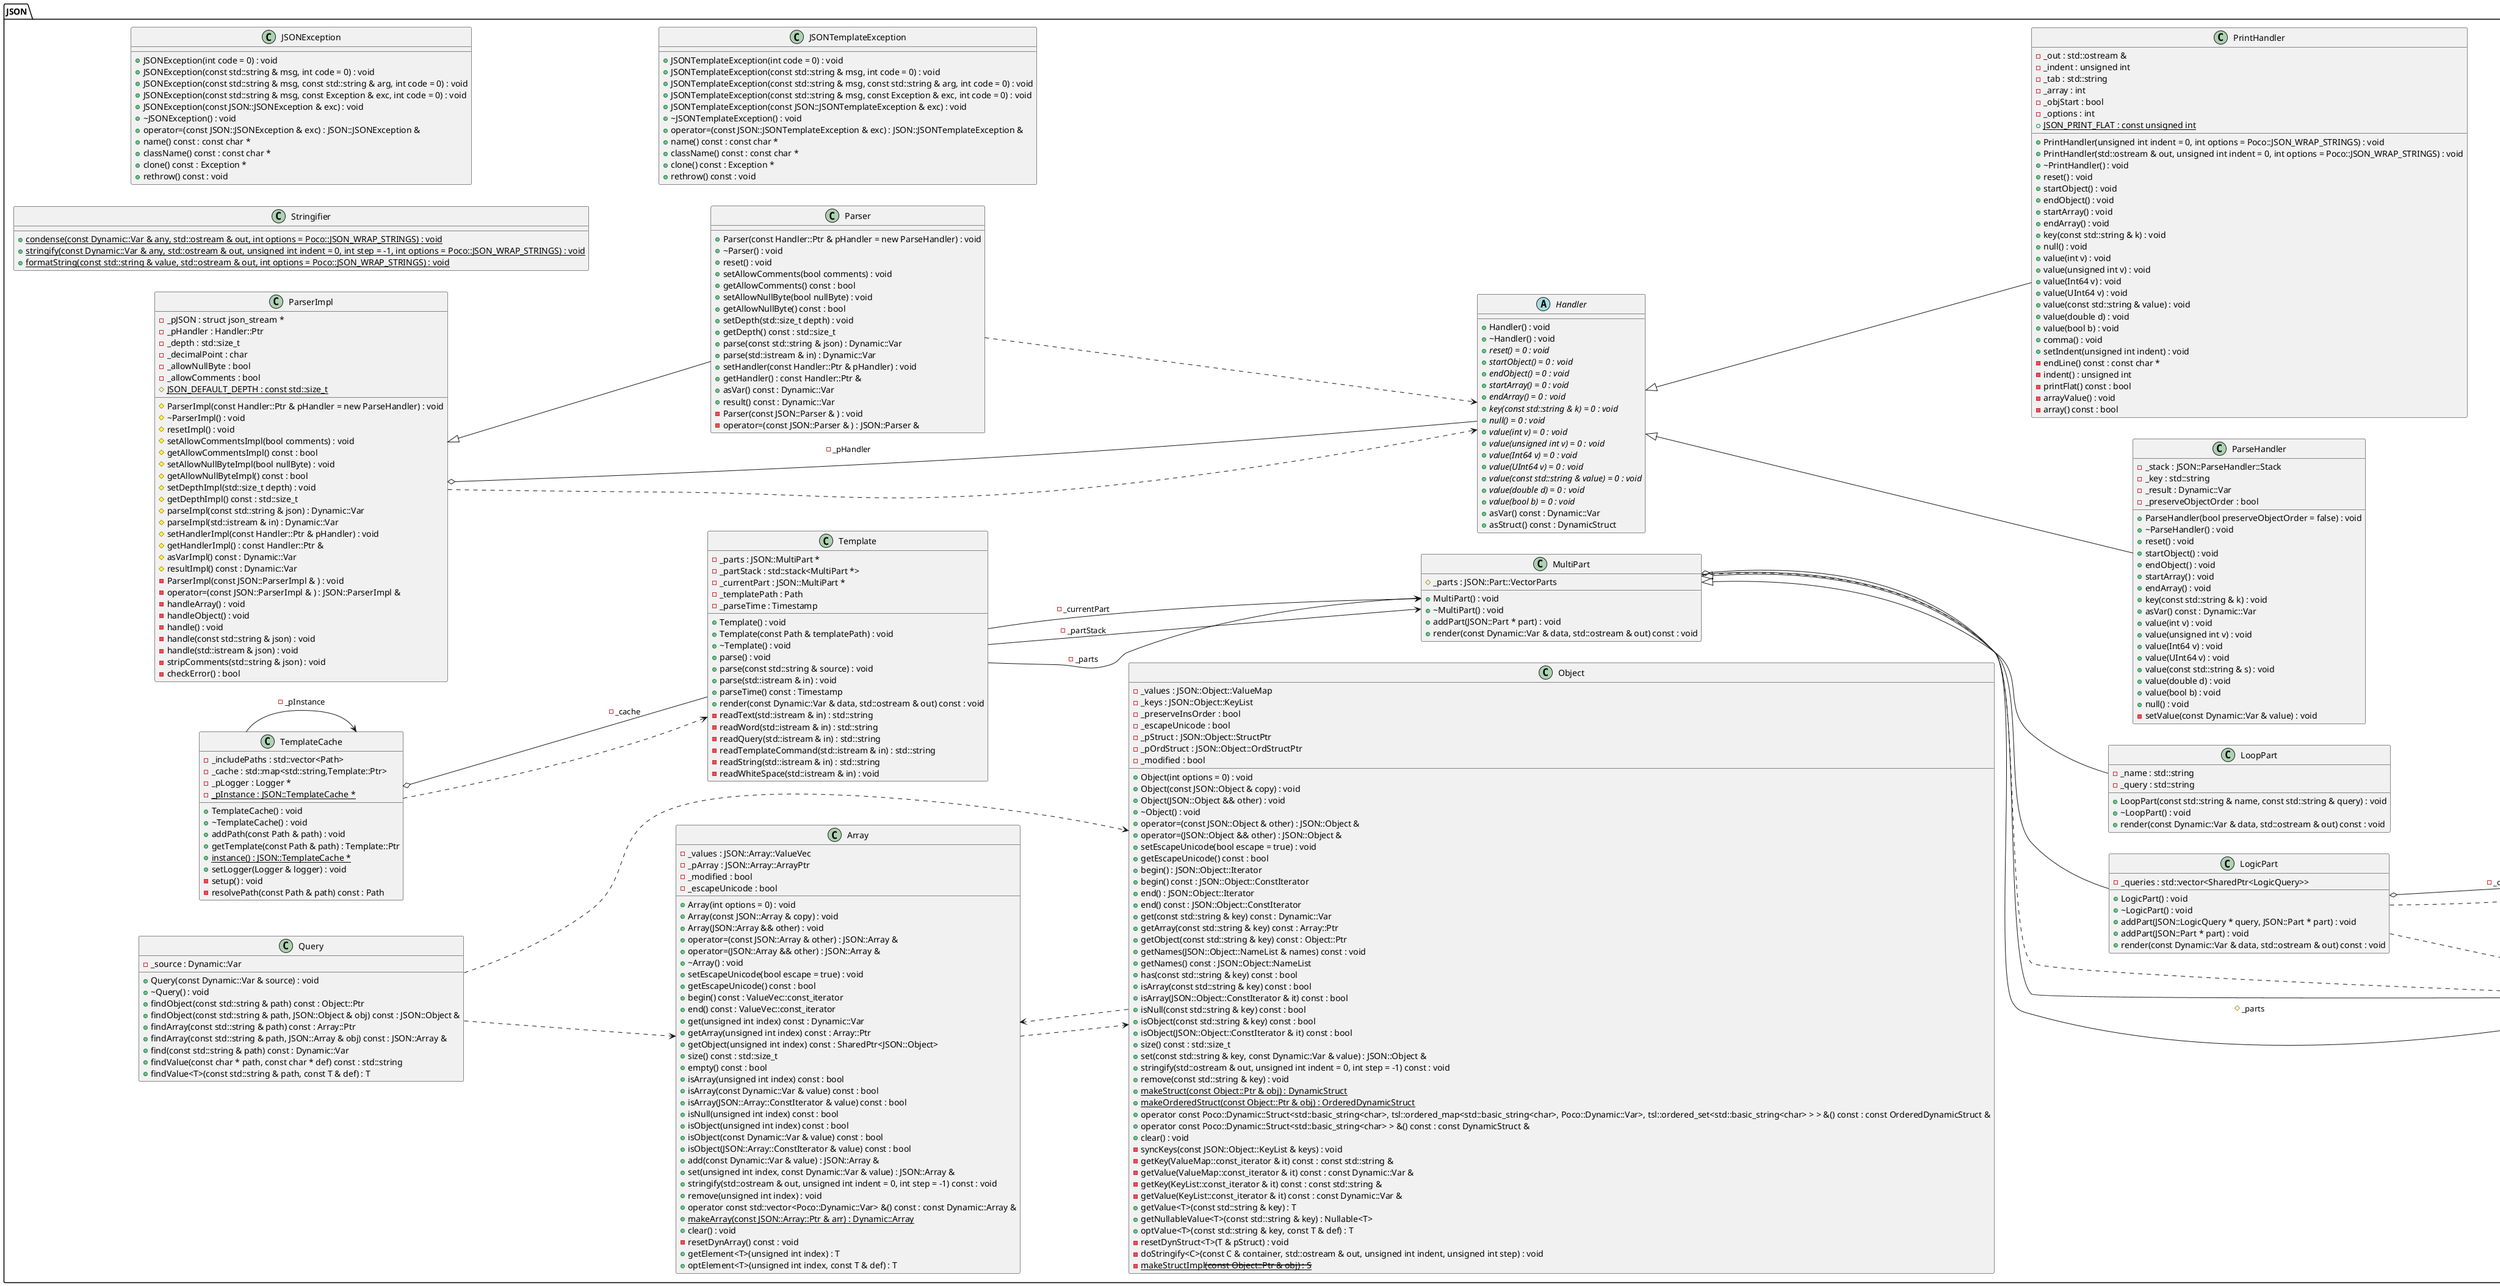 @startuml
left to right direction
package [JSON] as C_0000719235354874533729 {
class "Array" as C_0000072500838975006454
class C_0000072500838975006454 [[https://github.com/pocoproject/poco/blob/9fc117d585e552ae3327b56900df9cc40653d574/JSON/include/Poco/JSON/Array.h#L35{Array}]] {
+Array(int options = 0) : void
+Array(const JSON::Array & copy) : void
+Array(JSON::Array && other) : void
+operator=(const JSON::Array & other) : JSON::Array &
+operator=(JSON::Array && other) : JSON::Array &
+~Array() : void
+setEscapeUnicode(bool escape = true) : void
+getEscapeUnicode() const : bool
+begin() const : ValueVec::const_iterator
+end() const : ValueVec::const_iterator
+get(unsigned int index) const : Dynamic::Var
+getArray(unsigned int index) const : Array::Ptr
+getObject(unsigned int index) const : SharedPtr<JSON::Object>
+size() const : std::size_t
+empty() const : bool
+isArray(unsigned int index) const : bool
+isArray(const Dynamic::Var & value) const : bool
+isArray(JSON::Array::ConstIterator & value) const : bool
+isNull(unsigned int index) const : bool
+isObject(unsigned int index) const : bool
+isObject(const Dynamic::Var & value) const : bool
+isObject(JSON::Array::ConstIterator & value) const : bool
+add(const Dynamic::Var & value) : JSON::Array &
+set(unsigned int index, const Dynamic::Var & value) : JSON::Array &
+stringify(std::ostream & out, unsigned int indent = 0, int step = -1) const : void
+remove(unsigned int index) : void
+operator const std::vector<Poco::Dynamic::Var> &() const : const Dynamic::Array &
{static} +makeArray(const JSON::Array::Ptr & arr) : Dynamic::Array
+clear() : void
-resetDynArray() const : void
+getElement<T>(unsigned int index) : T
+optElement<T>(unsigned int index, const T & def) : T
-_values : JSON::Array::ValueVec [[[https://github.com/pocoproject/poco/blob/9fc117d585e552ae3327b56900df9cc40653d574/JSON/include/Poco/JSON/Array.h#L201{_values}]]]
-_pArray : JSON::Array::ArrayPtr [[[https://github.com/pocoproject/poco/blob/9fc117d585e552ae3327b56900df9cc40653d574/JSON/include/Poco/JSON/Array.h#L202{_pArray}]]]
-_modified : bool [[[https://github.com/pocoproject/poco/blob/9fc117d585e552ae3327b56900df9cc40653d574/JSON/include/Poco/JSON/Array.h#L203{_modified}]]]
-_escapeUnicode : bool [[[https://github.com/pocoproject/poco/blob/9fc117d585e552ae3327b56900df9cc40653d574/JSON/include/Poco/JSON/Array.h#L208{_escapeUnicode}]]]
}
class "Stringifier" as C_0001436460347683871975
class C_0001436460347683871975 [[https://github.com/pocoproject/poco/blob/9fc117d585e552ae3327b56900df9cc40653d574/JSON/include/Poco/JSON/Stringifier.h#L31{Stringifier}]] {
{static} +condense(const Dynamic::Var & any, std::ostream & out, int options = Poco::JSON_WRAP_STRINGS) : void
{static} +stringify(const Dynamic::Var & any, std::ostream & out, unsigned int indent = 0, int step = -1, int options = Poco::JSON_WRAP_STRINGS) : void
{static} +formatString(const std::string & value, std::ostream & out, int options = Poco::JSON_WRAP_STRINGS) : void
}
class "Object" as C_0000424593384549787023
class C_0000424593384549787023 [[https://github.com/pocoproject/poco/blob/9fc117d585e552ae3327b56900df9cc40653d574/JSON/include/Poco/JSON/Object.h#L40{Object}]] {
+Object(int options = 0) : void
+Object(const JSON::Object & copy) : void
+Object(JSON::Object && other) : void
+~Object() : void
+operator=(const JSON::Object & other) : JSON::Object &
+operator=(JSON::Object && other) : JSON::Object &
+setEscapeUnicode(bool escape = true) : void
+getEscapeUnicode() const : bool
+begin() : JSON::Object::Iterator
+begin() const : JSON::Object::ConstIterator
+end() : JSON::Object::Iterator
+end() const : JSON::Object::ConstIterator
+get(const std::string & key) const : Dynamic::Var
+getArray(const std::string & key) const : Array::Ptr
+getObject(const std::string & key) const : Object::Ptr
+getNames(JSON::Object::NameList & names) const : void
+getNames() const : JSON::Object::NameList
+has(const std::string & key) const : bool
+isArray(const std::string & key) const : bool
+isArray(JSON::Object::ConstIterator & it) const : bool
+isNull(const std::string & key) const : bool
+isObject(const std::string & key) const : bool
+isObject(JSON::Object::ConstIterator & it) const : bool
+size() const : std::size_t
+set(const std::string & key, const Dynamic::Var & value) : JSON::Object &
+stringify(std::ostream & out, unsigned int indent = 0, int step = -1) const : void
+remove(const std::string & key) : void
{static} +makeStruct(const Object::Ptr & obj) : DynamicStruct
{static} +makeOrderedStruct(const Object::Ptr & obj) : OrderedDynamicStruct
+operator const Poco::Dynamic::Struct<std::basic_string<char>, tsl::ordered_map<std::basic_string<char>, Poco::Dynamic::Var>, tsl::ordered_set<std::basic_string<char> > > &() const : const OrderedDynamicStruct &
+operator const Poco::Dynamic::Struct<std::basic_string<char> > &() const : const DynamicStruct &
+clear() : void
-syncKeys(const JSON::Object::KeyList & keys) : void
-getKey(ValueMap::const_iterator & it) const : const std::string &
-getValue(ValueMap::const_iterator & it) const : const Dynamic::Var &
-getKey(KeyList::const_iterator & it) const : const std::string &
-getValue(KeyList::const_iterator & it) const : const Dynamic::Var &
+getValue<T>(const std::string & key) : T
+getNullableValue<T>(const std::string & key) : Nullable<T>
+optValue<T>(const std::string & key, const T & def) : T
-resetDynStruct<T>(T & pStruct) : void
-doStringify<C>(const C & container, std::ostream & out, unsigned int indent, unsigned int step) : void
{static} -makeStructImpl<S>(const Object::Ptr & obj) : S
-_values : JSON::Object::ValueMap [[[https://github.com/pocoproject/poco/blob/9fc117d585e552ae3327b56900df9cc40653d574/JSON/include/Poco/JSON/Object.h#L344{_values}]]]
-_keys : JSON::Object::KeyList [[[https://github.com/pocoproject/poco/blob/9fc117d585e552ae3327b56900df9cc40653d574/JSON/include/Poco/JSON/Object.h#L345{_keys}]]]
-_preserveInsOrder : bool [[[https://github.com/pocoproject/poco/blob/9fc117d585e552ae3327b56900df9cc40653d574/JSON/include/Poco/JSON/Object.h#L346{_preserveInsOrder}]]]
-_escapeUnicode : bool [[[https://github.com/pocoproject/poco/blob/9fc117d585e552ae3327b56900df9cc40653d574/JSON/include/Poco/JSON/Object.h#L351{_escapeUnicode}]]]
-_pStruct : JSON::Object::StructPtr [[[https://github.com/pocoproject/poco/blob/9fc117d585e552ae3327b56900df9cc40653d574/JSON/include/Poco/JSON/Object.h#L352{_pStruct}]]]
-_pOrdStruct : JSON::Object::OrdStructPtr [[[https://github.com/pocoproject/poco/blob/9fc117d585e552ae3327b56900df9cc40653d574/JSON/include/Poco/JSON/Object.h#L353{_pOrdStruct}]]]
-_modified : bool [[[https://github.com/pocoproject/poco/blob/9fc117d585e552ae3327b56900df9cc40653d574/JSON/include/Poco/JSON/Object.h#L354{_modified}]]]
}
abstract "Handler" as C_0002170781564733223471
abstract C_0002170781564733223471 [[https://github.com/pocoproject/poco/blob/9fc117d585e552ae3327b56900df9cc40653d574/JSON/include/Poco/JSON/Handler.h#L31{Handler}]] {
+Handler() : void
+~Handler() : void
{abstract} +reset() = 0 : void
{abstract} +startObject() = 0 : void
{abstract} +endObject() = 0 : void
{abstract} +startArray() = 0 : void
{abstract} +endArray() = 0 : void
{abstract} +key(const std::string & k) = 0 : void
{abstract} +null() = 0 : void
{abstract} +value(int v) = 0 : void
{abstract} +value(unsigned int v) = 0 : void
{abstract} +value(Int64 v) = 0 : void
{abstract} +value(UInt64 v) = 0 : void
{abstract} +value(const std::string & value) = 0 : void
{abstract} +value(double d) = 0 : void
{abstract} +value(bool b) = 0 : void
+asVar() const : Dynamic::Var
+asStruct() const : DynamicStruct
}
class "ParseHandler" as C_0001063058512718358175
class C_0001063058512718358175 [[https://github.com/pocoproject/poco/blob/9fc117d585e552ae3327b56900df9cc40653d574/JSON/include/Poco/JSON/ParseHandler.h#L29{ParseHandler}]] {
+ParseHandler(bool preserveObjectOrder = false) : void
+~ParseHandler() : void
+reset() : void
+startObject() : void
+endObject() : void
+startArray() : void
+endArray() : void
+key(const std::string & k) : void
+asVar() const : Dynamic::Var
+value(int v) : void
+value(unsigned int v) : void
+value(Int64 v) : void
+value(UInt64 v) : void
+value(const std::string & s) : void
+value(double d) : void
+value(bool b) : void
+null() : void
-setValue(const Dynamic::Var & value) : void
-_stack : JSON::ParseHandler::Stack [[[https://github.com/pocoproject/poco/blob/9fc117d585e552ae3327b56900df9cc40653d574/JSON/include/Poco/JSON/ParseHandler.h#L99{_stack}]]]
-_key : std::string [[[https://github.com/pocoproject/poco/blob/9fc117d585e552ae3327b56900df9cc40653d574/JSON/include/Poco/JSON/ParseHandler.h#L100{_key}]]]
-_result : Dynamic::Var [[[https://github.com/pocoproject/poco/blob/9fc117d585e552ae3327b56900df9cc40653d574/JSON/include/Poco/JSON/ParseHandler.h#L101{_result}]]]
-_preserveObjectOrder : bool [[[https://github.com/pocoproject/poco/blob/9fc117d585e552ae3327b56900df9cc40653d574/JSON/include/Poco/JSON/ParseHandler.h#L102{_preserveObjectOrder}]]]
}
class "JSONException" as C_0002224435553795914096
class C_0002224435553795914096 {
+JSONException(int code = 0) : void
+JSONException(const std::string & msg, int code = 0) : void
+JSONException(const std::string & msg, const std::string & arg, int code = 0) : void
+JSONException(const std::string & msg, const Exception & exc, int code = 0) : void
+JSONException(const JSON::JSONException & exc) : void
+~JSONException() : void
+operator=(const JSON::JSONException & exc) : JSON::JSONException &
+name() const : const char *
+className() const : const char *
+clone() const : Exception *
+rethrow() const : void
}
class "ParserImpl" as C_0001556582210166851441
class C_0001556582210166851441 [[https://github.com/pocoproject/poco/blob/9fc117d585e552ae3327b56900df9cc40653d574/JSON/include/Poco/JSON/ParserImpl.h#L38{ParserImpl}]] {
#ParserImpl(const Handler::Ptr & pHandler = new ParseHandler) : void
#~ParserImpl() : void
#resetImpl() : void
#setAllowCommentsImpl(bool comments) : void
#getAllowCommentsImpl() const : bool
#setAllowNullByteImpl(bool nullByte) : void
#getAllowNullByteImpl() const : bool
#setDepthImpl(std::size_t depth) : void
#getDepthImpl() const : std::size_t
#parseImpl(const std::string & json) : Dynamic::Var
#parseImpl(std::istream & in) : Dynamic::Var
#setHandlerImpl(const Handler::Ptr & pHandler) : void
#getHandlerImpl() : const Handler::Ptr &
#asVarImpl() const : Dynamic::Var
#resultImpl() const : Dynamic::Var
-ParserImpl(const JSON::ParserImpl & ) : void
-operator=(const JSON::ParserImpl & ) : JSON::ParserImpl &
-handleArray() : void
-handleObject() : void
-handle() : void
-handle(const std::string & json) : void
-handle(std::istream & json) : void
-stripComments(std::string & json) : void
-checkError() : bool
-_pJSON : struct json_stream * [[[https://github.com/pocoproject/poco/blob/9fc117d585e552ae3327b56900df9cc40653d574/JSON/include/Poco/JSON/ParserImpl.h#L106{_pJSON}]]]
-_pHandler : Handler::Ptr [[[https://github.com/pocoproject/poco/blob/9fc117d585e552ae3327b56900df9cc40653d574/JSON/include/Poco/JSON/ParserImpl.h#L107{_pHandler}]]]
-_depth : std::size_t [[[https://github.com/pocoproject/poco/blob/9fc117d585e552ae3327b56900df9cc40653d574/JSON/include/Poco/JSON/ParserImpl.h#L108{_depth}]]]
-_decimalPoint : char [[[https://github.com/pocoproject/poco/blob/9fc117d585e552ae3327b56900df9cc40653d574/JSON/include/Poco/JSON/ParserImpl.h#L109{_decimalPoint}]]]
-_allowNullByte : bool [[[https://github.com/pocoproject/poco/blob/9fc117d585e552ae3327b56900df9cc40653d574/JSON/include/Poco/JSON/ParserImpl.h#L110{_allowNullByte}]]]
-_allowComments : bool [[[https://github.com/pocoproject/poco/blob/9fc117d585e552ae3327b56900df9cc40653d574/JSON/include/Poco/JSON/ParserImpl.h#L111{_allowComments}]]]
{static} #JSON_DEFAULT_DEPTH : const std::size_t [[[https://github.com/pocoproject/poco/blob/9fc117d585e552ae3327b56900df9cc40653d574/JSON/include/Poco/JSON/ParserImpl.h#L41{JSON_DEFAULT_DEPTH}]]]
}
class "Parser" as C_0000960597239263284557
class C_0000960597239263284557 [[https://github.com/pocoproject/poco/blob/9fc117d585e552ae3327b56900df9cc40653d574/JSON/include/Poco/JSON/Parser.h#L36{Parser}]] {
+Parser(const Handler::Ptr & pHandler = new ParseHandler) : void
+~Parser() : void
+reset() : void
+setAllowComments(bool comments) : void
+getAllowComments() const : bool
+setAllowNullByte(bool nullByte) : void
+getAllowNullByte() const : bool
+setDepth(std::size_t depth) : void
+getDepth() const : std::size_t
+parse(const std::string & json) : Dynamic::Var
+parse(std::istream & in) : Dynamic::Var
+setHandler(const Handler::Ptr & pHandler) : void
+getHandler() : const Handler::Ptr &
+asVar() const : Dynamic::Var
+result() const : Dynamic::Var
-Parser(const JSON::Parser & ) : void
-operator=(const JSON::Parser & ) : JSON::Parser &
}
class "JSONTemplateException" as C_0001089238346156534044
class C_0001089238346156534044 {
+JSONTemplateException(int code = 0) : void
+JSONTemplateException(const std::string & msg, int code = 0) : void
+JSONTemplateException(const std::string & msg, const std::string & arg, int code = 0) : void
+JSONTemplateException(const std::string & msg, const Exception & exc, int code = 0) : void
+JSONTemplateException(const JSON::JSONTemplateException & exc) : void
+~JSONTemplateException() : void
+operator=(const JSON::JSONTemplateException & exc) : JSON::JSONTemplateException &
+name() const : const char *
+className() const : const char *
+clone() const : Exception *
+rethrow() const : void
}
class "Template" as C_0001224813705065694671
class C_0001224813705065694671 [[https://github.com/pocoproject/poco/blob/9fc117d585e552ae3327b56900df9cc40653d574/JSON/include/Poco/JSON/Template.h#L40{Template}]] {
+Template() : void
+Template(const Path & templatePath) : void
+~Template() : void
+parse() : void
+parse(const std::string & source) : void
+parse(std::istream & in) : void
+parseTime() const : Timestamp
+render(const Dynamic::Var & data, std::ostream & out) const : void
-readText(std::istream & in) : std::string
-readWord(std::istream & in) : std::string
-readQuery(std::istream & in) : std::string
-readTemplateCommand(std::istream & in) : std::string
-readString(std::istream & in) : std::string
-readWhiteSpace(std::istream & in) : void
-_parts : JSON::MultiPart * [[[https://github.com/pocoproject/poco/blob/9fc117d585e552ae3327b56900df9cc40653d574/JSON/include/Poco/JSON/Template.h#L124{_parts}]]]
-_partStack : std::stack<MultiPart *> [[[https://github.com/pocoproject/poco/blob/9fc117d585e552ae3327b56900df9cc40653d574/JSON/include/Poco/JSON/Template.h#L125{_partStack}]]]
-_currentPart : JSON::MultiPart * [[[https://github.com/pocoproject/poco/blob/9fc117d585e552ae3327b56900df9cc40653d574/JSON/include/Poco/JSON/Template.h#L126{_currentPart}]]]
-_templatePath : Path [[[https://github.com/pocoproject/poco/blob/9fc117d585e552ae3327b56900df9cc40653d574/JSON/include/Poco/JSON/Template.h#L127{_templatePath}]]]
-_parseTime : Timestamp [[[https://github.com/pocoproject/poco/blob/9fc117d585e552ae3327b56900df9cc40653d574/JSON/include/Poco/JSON/Template.h#L128{_parseTime}]]]
}
class "TemplateCache" as C_0001824492576997130499
class C_0001824492576997130499 [[https://github.com/pocoproject/poco/blob/9fc117d585e552ae3327b56900df9cc40653d574/JSON/include/Poco/JSON/TemplateCache.h#L34{TemplateCache}]] {
+TemplateCache() : void
+~TemplateCache() : void
+addPath(const Path & path) : void
+getTemplate(const Path & path) : Template::Ptr
{static} +instance() : JSON::TemplateCache *
+setLogger(Logger & logger) : void
-setup() : void
-resolvePath(const Path & path) const : Path
-_includePaths : std::vector<Path> [[[https://github.com/pocoproject/poco/blob/9fc117d585e552ae3327b56900df9cc40653d574/JSON/include/Poco/JSON/TemplateCache.h#L75{_includePaths}]]]
-_cache : std::map<std::string,Template::Ptr> [[[https://github.com/pocoproject/poco/blob/9fc117d585e552ae3327b56900df9cc40653d574/JSON/include/Poco/JSON/TemplateCache.h#L76{_cache}]]]
-_pLogger : Logger * [[[https://github.com/pocoproject/poco/blob/9fc117d585e552ae3327b56900df9cc40653d574/JSON/include/Poco/JSON/TemplateCache.h#L77{_pLogger}]]]
{static} -_pInstance : JSON::TemplateCache * [[[https://github.com/pocoproject/poco/blob/9fc117d585e552ae3327b56900df9cc40653d574/JSON/include/Poco/JSON/TemplateCache.h#L74{_pInstance}]]]
}
class "Query" as C_0001132051654769045510
class C_0001132051654769045510 [[https://github.com/pocoproject/poco/blob/9fc117d585e552ae3327b56900df9cc40653d574/JSON/include/Poco/JSON/Query.h#L30{Query}]] {
+Query(const Dynamic::Var & source) : void
+~Query() : void
+findObject(const std::string & path) const : Object::Ptr
+findObject(const std::string & path, JSON::Object & obj) const : JSON::Object &
+findArray(const std::string & path) const : Array::Ptr
+findArray(const std::string & path, JSON::Array & obj) const : JSON::Array &
+find(const std::string & path) const : Dynamic::Var
+findValue(const char * path, const char * def) const : std::string
+findValue<T>(const std::string & path, const T & def) : T
-_source : Dynamic::Var [[[https://github.com/pocoproject/poco/blob/9fc117d585e552ae3327b56900df9cc40653d574/JSON/include/Poco/JSON/Query.h#L118{_source}]]]
}
abstract "Part" as C_0001661045479622494162
abstract C_0001661045479622494162 [[https://github.com/pocoproject/poco/blob/9fc117d585e552ae3327b56900df9cc40653d574/JSON/src/Template.cpp#L32{Part}]] {
+Part() : void
+~Part() : void
{abstract} +render(const Dynamic::Var & data, std::ostream & out) const = 0 : void
}
class "StringPart" as C_0001206706315497911607
class C_0001206706315497911607 [[https://github.com/pocoproject/poco/blob/9fc117d585e552ae3327b56900df9cc40653d574/JSON/src/Template.cpp#L49{StringPart}]] {
+StringPart() : void
+StringPart(const std::string & content) : void
+~StringPart() : void
+render(const Dynamic::Var & data, std::ostream & out) const : void
+setContent(const std::string & content) : void
+getContent() const : std::string
-_content : std::string [[[https://github.com/pocoproject/poco/blob/9fc117d585e552ae3327b56900df9cc40653d574/JSON/src/Template.cpp#L80{_content}]]]
}
class "MultiPart" as C_0000410078672756013858
class C_0000410078672756013858 [[https://github.com/pocoproject/poco/blob/9fc117d585e552ae3327b56900df9cc40653d574/JSON/src/Template.cpp#L84{MultiPart}]] {
+MultiPart() : void
+~MultiPart() : void
+addPart(JSON::Part * part) : void
+render(const Dynamic::Var & data, std::ostream & out) const : void
#_parts : JSON::Part::VectorParts [[[https://github.com/pocoproject/poco/blob/9fc117d585e552ae3327b56900df9cc40653d574/JSON/src/Template.cpp#L109{_parts}]]]
}
class "EchoPart" as C_0000749874221541154786
class C_0000749874221541154786 [[https://github.com/pocoproject/poco/blob/9fc117d585e552ae3327b56900df9cc40653d574/JSON/src/Template.cpp#L113{EchoPart}]] {
+EchoPart(const std::string & query) : void
+~EchoPart() : void
+render(const Dynamic::Var & data, std::ostream & out) const : void
-_query : std::string [[[https://github.com/pocoproject/poco/blob/9fc117d585e552ae3327b56900df9cc40653d574/JSON/src/Template.cpp#L136{_query}]]]
}
class "LogicQuery" as C_0001370640582341149168
class C_0001370640582341149168 [[https://github.com/pocoproject/poco/blob/9fc117d585e552ae3327b56900df9cc40653d574/JSON/src/Template.cpp#L140{LogicQuery}]] {
+LogicQuery(const std::string & query) : void
+~LogicQuery() : void
+apply(const Dynamic::Var & data) const : bool
#_queryString : std::string [[[https://github.com/pocoproject/poco/blob/9fc117d585e552ae3327b56900df9cc40653d574/JSON/src/Template.cpp#L180{_queryString}]]]
}
class "LogicExistQuery" as C_0001021682718176057634
class C_0001021682718176057634 [[https://github.com/pocoproject/poco/blob/9fc117d585e552ae3327b56900df9cc40653d574/JSON/src/Template.cpp#L184{LogicExistQuery}]] {
+LogicExistQuery(const std::string & query) : void
+~LogicExistQuery() : void
+apply(const Dynamic::Var & data) const : bool
}
class "LogicElseQuery" as C_0000001233846647566683
class C_0000001233846647566683 [[https://github.com/pocoproject/poco/blob/9fc117d585e552ae3327b56900df9cc40653d574/JSON/src/Template.cpp#L205{LogicElseQuery}]] {
+LogicElseQuery() : void
+~LogicElseQuery() : void
+apply(const Dynamic::Var & data) const : bool
}
class "LogicPart" as C_0002218733656349858673
class C_0002218733656349858673 [[https://github.com/pocoproject/poco/blob/9fc117d585e552ae3327b56900df9cc40653d574/JSON/src/Template.cpp#L223{LogicPart}]] {
+LogicPart() : void
+~LogicPart() : void
+addPart(JSON::LogicQuery * query, JSON::Part * part) : void
+addPart(JSON::Part * part) : void
+render(const Dynamic::Var & data, std::ostream & out) const : void
-_queries : std::vector<SharedPtr<LogicQuery>> [[[https://github.com/pocoproject/poco/blob/9fc117d585e552ae3327b56900df9cc40653d574/JSON/src/Template.cpp#L260{_queries}]]]
}
class "LoopPart" as C_0000852402413830874124
class C_0000852402413830874124 [[https://github.com/pocoproject/poco/blob/9fc117d585e552ae3327b56900df9cc40653d574/JSON/src/Template.cpp#L264{LoopPart}]] {
+LoopPart(const std::string & name, const std::string & query) : void
+~LoopPart() : void
+render(const Dynamic::Var & data, std::ostream & out) const : void
-_name : std::string [[[https://github.com/pocoproject/poco/blob/9fc117d585e552ae3327b56900df9cc40653d574/JSON/src/Template.cpp#L297{_name}]]]
-_query : std::string [[[https://github.com/pocoproject/poco/blob/9fc117d585e552ae3327b56900df9cc40653d574/JSON/src/Template.cpp#L298{_query}]]]
}
class "IncludePart" as C_0001886003264245305447
class C_0001886003264245305447 [[https://github.com/pocoproject/poco/blob/9fc117d585e552ae3327b56900df9cc40653d574/JSON/src/Template.cpp#L302{IncludePart}]] {
+IncludePart(const Path & parentPath, const Path & path) : void
+~IncludePart() : void
+render(const Dynamic::Var & data, std::ostream & out) const : void
-_path : Path [[[https://github.com/pocoproject/poco/blob/9fc117d585e552ae3327b56900df9cc40653d574/JSON/src/Template.cpp#L346{_path}]]]
}
class "PrintHandler" as C_0001958330724512545479
class C_0001958330724512545479 [[https://github.com/pocoproject/poco/blob/9fc117d585e552ae3327b56900df9cc40653d574/JSON/include/Poco/JSON/PrintHandler.h#L30{PrintHandler}]] {
+PrintHandler(unsigned int indent = 0, int options = Poco::JSON_WRAP_STRINGS) : void
+PrintHandler(std::ostream & out, unsigned int indent = 0, int options = Poco::JSON_WRAP_STRINGS) : void
+~PrintHandler() : void
+reset() : void
+startObject() : void
+endObject() : void
+startArray() : void
+endArray() : void
+key(const std::string & k) : void
+null() : void
+value(int v) : void
+value(unsigned int v) : void
+value(Int64 v) : void
+value(UInt64 v) : void
+value(const std::string & value) : void
+value(double d) : void
+value(bool b) : void
+comma() : void
+setIndent(unsigned int indent) : void
-endLine() const : const char *
-indent() : unsigned int
-printFlat() const : bool
-arrayValue() : void
-array() const : bool
-_out : std::ostream & [[[https://github.com/pocoproject/poco/blob/9fc117d585e552ae3327b56900df9cc40653d574/JSON/include/Poco/JSON/PrintHandler.h#L112{_out}]]]
-_indent : unsigned int [[[https://github.com/pocoproject/poco/blob/9fc117d585e552ae3327b56900df9cc40653d574/JSON/include/Poco/JSON/PrintHandler.h#L113{_indent}]]]
-_tab : std::string [[[https://github.com/pocoproject/poco/blob/9fc117d585e552ae3327b56900df9cc40653d574/JSON/include/Poco/JSON/PrintHandler.h#L114{_tab}]]]
-_array : int [[[https://github.com/pocoproject/poco/blob/9fc117d585e552ae3327b56900df9cc40653d574/JSON/include/Poco/JSON/PrintHandler.h#L115{_array}]]]
-_objStart : bool [[[https://github.com/pocoproject/poco/blob/9fc117d585e552ae3327b56900df9cc40653d574/JSON/include/Poco/JSON/PrintHandler.h#L116{_objStart}]]]
-_options : int [[[https://github.com/pocoproject/poco/blob/9fc117d585e552ae3327b56900df9cc40653d574/JSON/include/Poco/JSON/PrintHandler.h#L117{_options}]]]
{static} +JSON_PRINT_FLAT : const unsigned int [[[https://github.com/pocoproject/poco/blob/9fc117d585e552ae3327b56900df9cc40653d574/JSON/include/Poco/JSON/PrintHandler.h#L39{JSON_PRINT_FLAT}]]]
}
}
C_0000072500838975006454 ..> C_0000424593384549787023
C_0000424593384549787023 ..> C_0000072500838975006454
C_0002170781564733223471 <|-- C_0001063058512718358175
C_0001556582210166851441 ..> C_0002170781564733223471
C_0001556582210166851441 o-- C_0002170781564733223471 : -_pHandler
C_0000960597239263284557 ..> C_0002170781564733223471
C_0001556582210166851441 <|-- C_0000960597239263284557
C_0001224813705065694671 --> C_0000410078672756013858 : -_parts
C_0001224813705065694671 --> C_0000410078672756013858 : -_partStack
C_0001224813705065694671 --> C_0000410078672756013858 : -_currentPart
C_0001824492576997130499 ..> C_0001224813705065694671
C_0001824492576997130499 o-- C_0001224813705065694671 : -_cache
C_0001824492576997130499 --> C_0001824492576997130499 : -_pInstance
C_0001132051654769045510 ..> C_0000424593384549787023
C_0001132051654769045510 ..> C_0000072500838975006454
C_0001661045479622494162 <|-- C_0001206706315497911607
C_0000410078672756013858 ..> C_0001661045479622494162
C_0000410078672756013858 o-- C_0001661045479622494162 : #_parts
C_0001661045479622494162 <|-- C_0000410078672756013858
C_0001661045479622494162 <|-- C_0000749874221541154786
C_0001370640582341149168 <|-- C_0001021682718176057634
C_0001370640582341149168 <|-- C_0000001233846647566683
C_0002218733656349858673 ..> C_0001370640582341149168
C_0002218733656349858673 ..> C_0001661045479622494162
C_0002218733656349858673 o-- C_0001370640582341149168 : -_queries
C_0000410078672756013858 <|-- C_0002218733656349858673
C_0000410078672756013858 <|-- C_0000852402413830874124
C_0001661045479622494162 <|-- C_0001886003264245305447
C_0002170781564733223471 <|-- C_0001958330724512545479

'Generated with clang-uml, version 0.3.5-1-g9a5a152
'LLVM version Ubuntu clang version 15.0.6
@enduml
